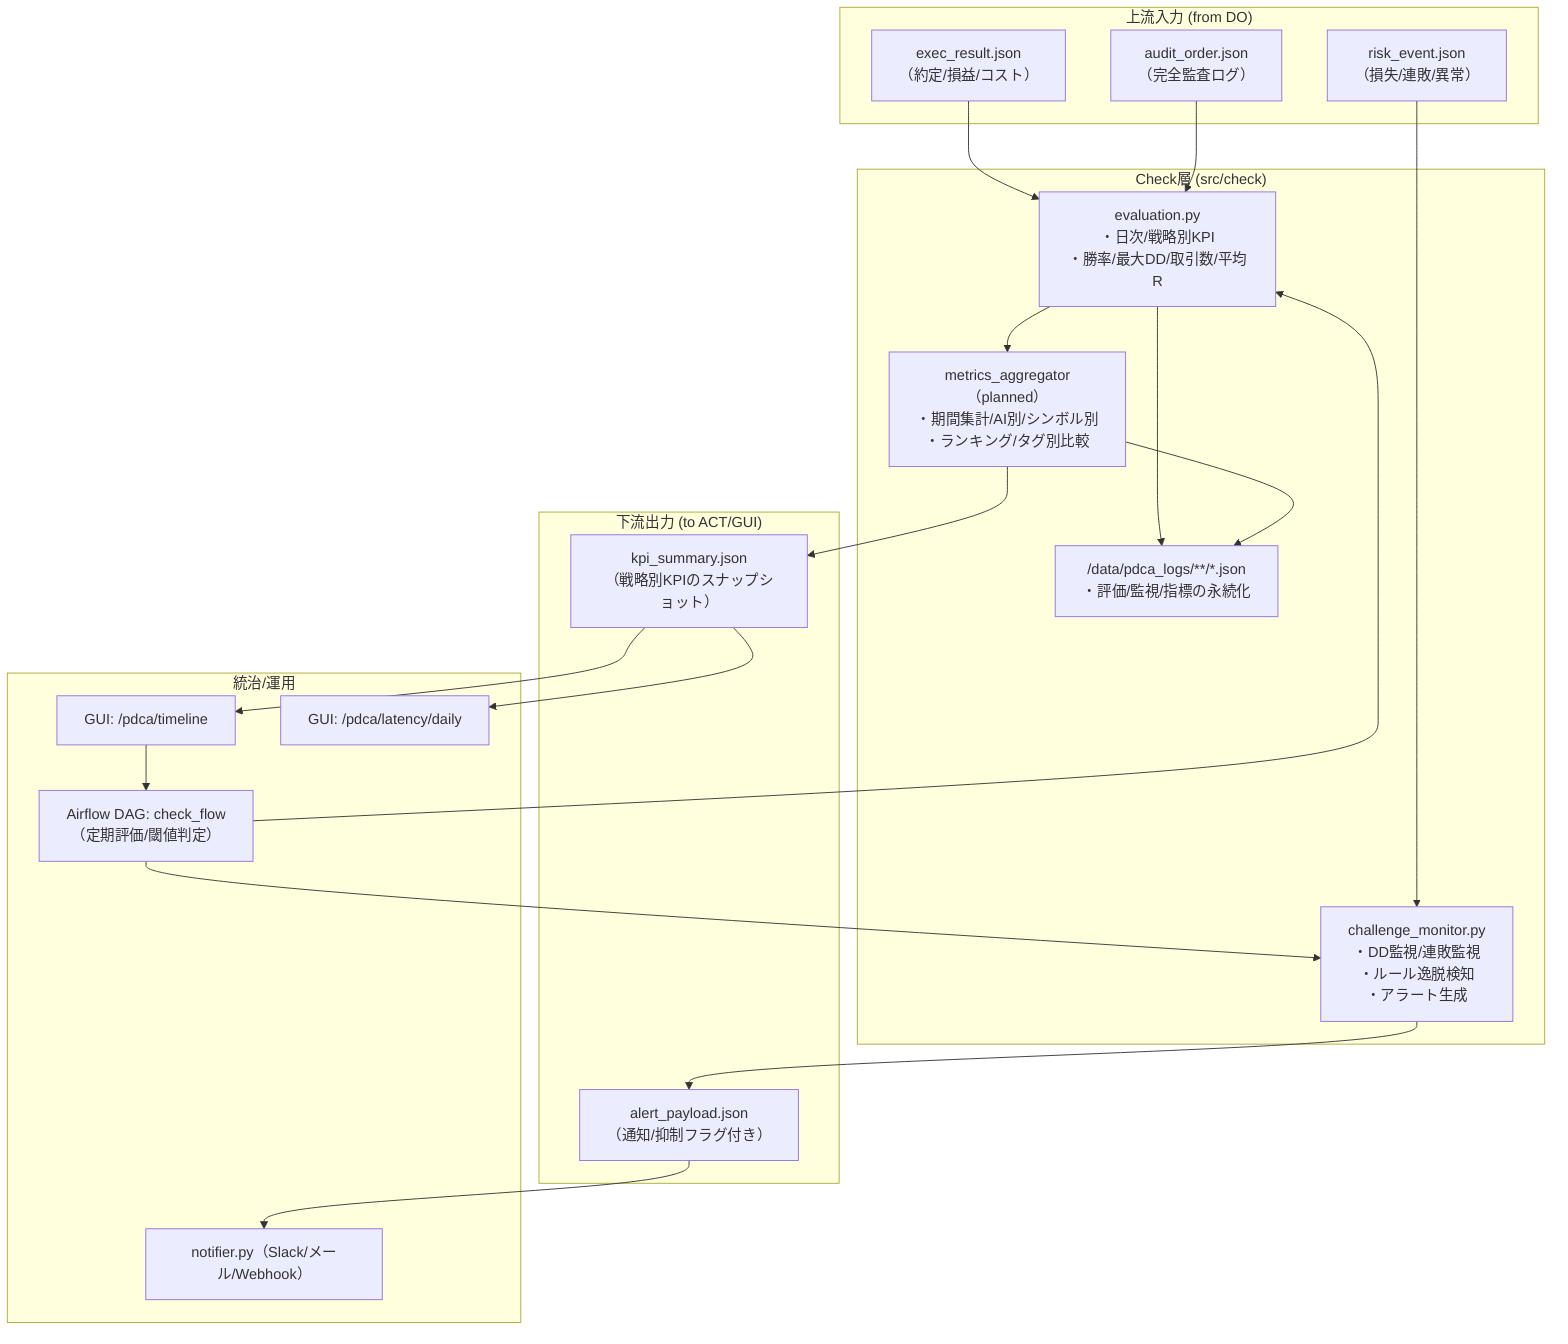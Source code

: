 %% CHECK層 詳細図（実績評価・監視・集計）
flowchart TD

  %% 入力（Do層からの結果/イベント）
  subgraph INPUTS["上流入力 (from DO)"]
    EXECRES["exec_result.json<br/>（約定/損益/コスト）"]
    RISEVT["risk_event.json<br/>（損失/連敗/異常）"]
    AUDIT["audit_order.json<br/>（完全監査ログ）"]
  end

  %% CHECK層
  subgraph CHECK["Check層 (src/check)"]
    MON["challenge_monitor.py<br/>・DD監視/連敗監視<br/>・ルール逸脱検知<br/>・アラート生成"]
    EVAL["evaluation.py<br/>・日次/戦略別KPI<br/>・勝率/最大DD/取引数/平均R"]
    AGG["metrics_aggregator（planned）<br/>・期間集計/AI別/シンボル別<br/>・ランキング/タグ別比較"]
    STORE["/data/pdca_logs/**/*.json<br/>・評価/監視/指標の永続化"]
  end

  %% 出力（Act/GUI）
  subgraph OUTPUTS["下流出力 (to ACT/GUI)"]
    KPI["kpi_summary.json<br/>（戦略別KPIのスナップショット）"]
    ALERT["alert_payload.json<br/>（通知/抑制フラグ付き）"]
  end

  %% 統治/運用
  subgraph ORCH["統治/運用"]
    GUITL["GUI: /pdca/timeline"]
    GUIDLY["GUI: /pdca/latency/daily"]
    DAGCHECK["Airflow DAG: check_flow<br/>（定期評価/閾値判定）"]
    NOTIFY["notifier.py（Slack/メール/Webhook）"]
  end

  %% フロー
  EXECRES --> EVAL
  RISEVT --> MON
  AUDIT --> EVAL
  EVAL --> AGG
  EVAL --> STORE
  AGG --> STORE
  MON --> ALERT --> NOTIFY
  AGG --> KPI
  KPI --> GUITL
  KPI --> GUIDLY

  %% 管理リンク
  GUITL --> DAGCHECK
  DAGCHECK --> EVAL
  DAGCHECK --> MON